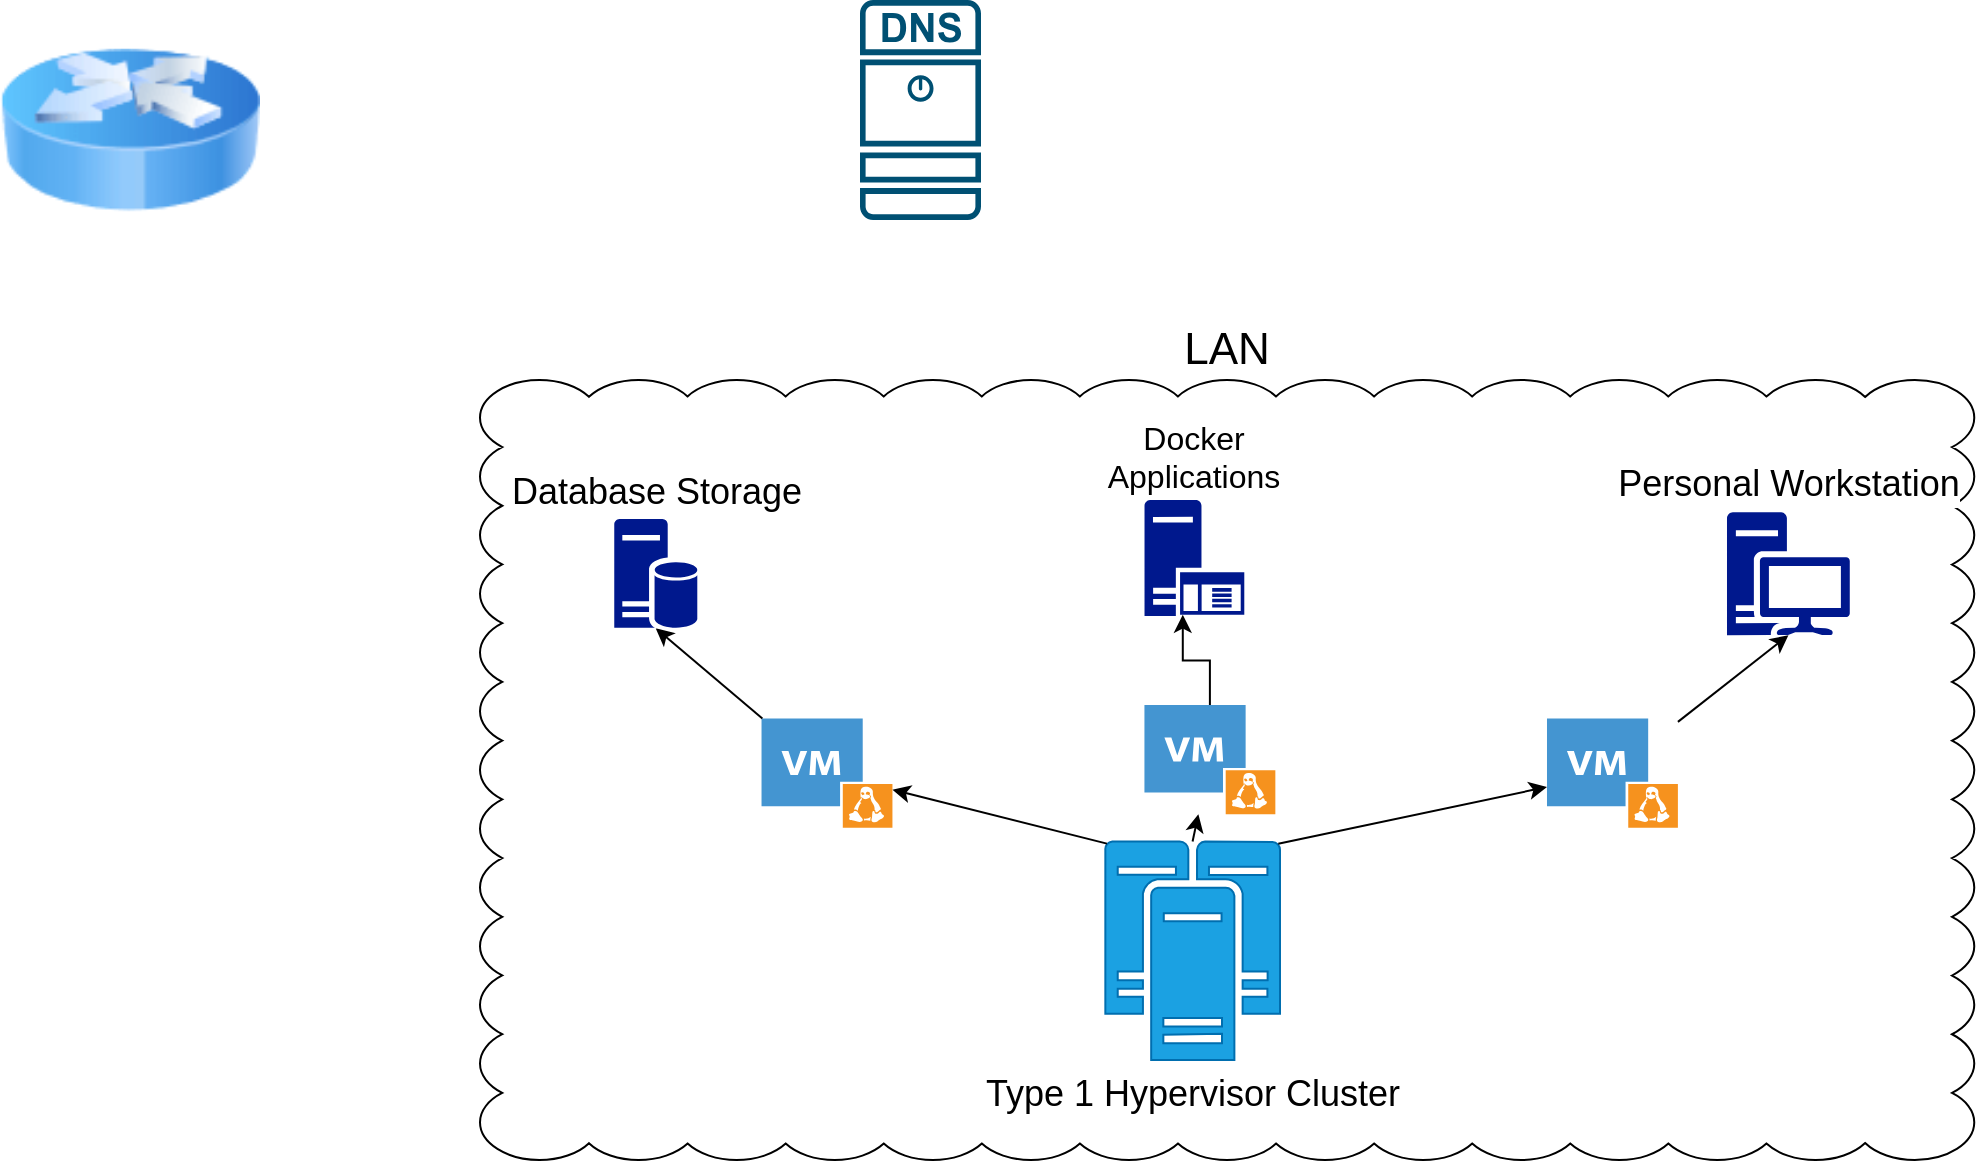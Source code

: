 <mxfile version="21.1.2" type="device" pages="5">
  <diagram id="l8hXMBHkgcEJcSW0mbfh" name="Atlas">
    <mxGraphModel dx="1098" dy="868" grid="1" gridSize="10" guides="1" tooltips="1" connect="1" arrows="1" fold="1" page="1" pageScale="1" pageWidth="1169" pageHeight="827" math="0" shadow="0">
      <root>
        <mxCell id="0" />
        <mxCell id="1" parent="0" />
        <mxCell id="WQT-Z8uVNMcMDlktqcV--1" value="" style="sketch=0;points=[[0.015,0.015,0],[0.985,0.015,0],[0.985,0.985,0],[0.015,0.985,0],[0.25,0,0],[0.5,0,0],[0.75,0,0],[1,0.25,0],[1,0.5,0],[1,0.75,0],[0.75,1,0],[0.5,1,0],[0.25,1,0],[0,0.75,0],[0,0.5,0],[0,0.25,0]];verticalLabelPosition=bottom;html=1;verticalAlign=top;aspect=fixed;align=center;pointerEvents=1;shape=mxgraph.cisco19.dns_server;fillColor=#005073;strokeColor=none;" vertex="1" parent="1">
          <mxGeometry x="560" y="190" width="60.5" height="110" as="geometry" />
        </mxCell>
        <mxCell id="WQT-Z8uVNMcMDlktqcV--3" value="" style="image;html=1;image=img/lib/clip_art/networking/Router_Icon_128x128.png" vertex="1" parent="1">
          <mxGeometry x="130" y="200" width="130" height="110" as="geometry" />
        </mxCell>
        <mxCell id="WQT-Z8uVNMcMDlktqcV--6" value="" style="group" vertex="1" connectable="0" parent="1">
          <mxGeometry x="370" y="380" width="747.13" height="390" as="geometry" />
        </mxCell>
        <mxCell id="WQT-Z8uVNMcMDlktqcV--5" value="LAN" style="whiteSpace=wrap;html=1;shape=mxgraph.basic.cloud_rect;labelPosition=center;verticalLabelPosition=top;align=center;verticalAlign=bottom;fontSize=22;" vertex="1" parent="WQT-Z8uVNMcMDlktqcV--6">
          <mxGeometry width="747.13" height="390" as="geometry" />
        </mxCell>
        <mxCell id="gu1yxmVQuiEHEdlH8d7m-2" value="&lt;font color=&quot;#000000&quot; style=&quot;font-size: 18px;&quot;&gt;Type 1 Hypervisor Cluster&lt;/font&gt;" style="sketch=0;aspect=fixed;pointerEvents=1;shadow=0;dashed=0;html=1;strokeColor=#006EAF;labelPosition=center;verticalLabelPosition=bottom;verticalAlign=top;align=center;fillColor=#1ba1e2;shape=mxgraph.mscae.enterprise.cluster_server;fontColor=#ffffff;fontSize=18;" vertex="1" parent="WQT-Z8uVNMcMDlktqcV--6">
          <mxGeometry x="312.585" y="230.732" width="87.415" height="109.268" as="geometry" />
        </mxCell>
        <mxCell id="gu1yxmVQuiEHEdlH8d7m-9" value="Database Storage" style="sketch=0;aspect=fixed;pointerEvents=1;shadow=0;dashed=0;html=1;strokeColor=none;labelPosition=center;verticalLabelPosition=top;verticalAlign=bottom;align=center;fillColor=#00188D;shape=mxgraph.mscae.enterprise.database_server;fontSize=18;" vertex="1" parent="WQT-Z8uVNMcMDlktqcV--6">
          <mxGeometry x="67.13" y="69.561" width="41.522" height="54.634" as="geometry" />
        </mxCell>
        <mxCell id="gu1yxmVQuiEHEdlH8d7m-10" value="Personal Workstation" style="sketch=0;aspect=fixed;pointerEvents=1;shadow=0;dashed=0;html=1;strokeColor=none;labelPosition=center;verticalLabelPosition=top;verticalAlign=bottom;align=center;fillColor=#00188D;shape=mxgraph.mscae.enterprise.workstation_client;labelBackgroundColor=#FFFFFF;labelBorderColor=none;fontSize=18;" vertex="1" parent="WQT-Z8uVNMcMDlktqcV--6">
          <mxGeometry x="623.494" y="66.146" width="61.463" height="61.463" as="geometry" />
        </mxCell>
        <mxCell id="gu1yxmVQuiEHEdlH8d7m-11" value="Docker Applications" style="sketch=0;aspect=fixed;pointerEvents=1;shadow=0;dashed=0;html=1;strokeColor=none;labelPosition=center;verticalLabelPosition=top;verticalAlign=bottom;align=center;fillColor=#00188D;shape=mxgraph.mscae.enterprise.application_server;fontSize=16;whiteSpace=wrap;" vertex="1" parent="WQT-Z8uVNMcMDlktqcV--6">
          <mxGeometry x="332.221" y="60" width="49.922" height="58.049" as="geometry" />
        </mxCell>
        <mxCell id="gu1yxmVQuiEHEdlH8d7m-16" value="" style="shadow=0;dashed=0;html=1;strokeColor=none;fillColor=#4495D1;labelPosition=center;verticalLabelPosition=bottom;verticalAlign=top;align=center;outlineConnect=0;shape=mxgraph.veeam.vm_linux;" vertex="1" parent="WQT-Z8uVNMcMDlktqcV--6">
          <mxGeometry x="140.766" y="169.268" width="65.455" height="54.634" as="geometry" />
        </mxCell>
        <mxCell id="gu1yxmVQuiEHEdlH8d7m-18" value="" style="endArrow=classic;html=1;rounded=0;exitX=0.01;exitY=0.01;exitDx=0;exitDy=0;exitPerimeter=0;" edge="1" parent="WQT-Z8uVNMcMDlktqcV--6" source="gu1yxmVQuiEHEdlH8d7m-2" target="gu1yxmVQuiEHEdlH8d7m-16">
          <mxGeometry width="50" height="50" relative="1" as="geometry">
            <mxPoint x="214.403" y="251.22" as="sourcePoint" />
            <mxPoint x="238.948" y="210.244" as="targetPoint" />
          </mxGeometry>
        </mxCell>
        <mxCell id="gu1yxmVQuiEHEdlH8d7m-19" value="" style="endArrow=classic;html=1;rounded=0;entryX=0.5;entryY=1;entryDx=0;entryDy=0;entryPerimeter=0;" edge="1" parent="WQT-Z8uVNMcMDlktqcV--6" source="gu1yxmVQuiEHEdlH8d7m-16" target="gu1yxmVQuiEHEdlH8d7m-9">
          <mxGeometry width="50" height="50" relative="1" as="geometry">
            <mxPoint x="34.403" y="152.195" as="sourcePoint" />
            <mxPoint x="75.312" y="118.049" as="targetPoint" />
          </mxGeometry>
        </mxCell>
        <mxCell id="gu1yxmVQuiEHEdlH8d7m-28" style="edgeStyle=orthogonalEdgeStyle;rounded=0;orthogonalLoop=1;jettySize=auto;html=1;entryX=0.384;entryY=0.988;entryDx=0;entryDy=0;entryPerimeter=0;" edge="1" parent="WQT-Z8uVNMcMDlktqcV--6" source="gu1yxmVQuiEHEdlH8d7m-20" target="gu1yxmVQuiEHEdlH8d7m-11">
          <mxGeometry relative="1" as="geometry" />
        </mxCell>
        <mxCell id="gu1yxmVQuiEHEdlH8d7m-20" value="" style="shadow=0;dashed=0;html=1;strokeColor=none;fillColor=#4495D1;labelPosition=center;verticalLabelPosition=bottom;verticalAlign=top;align=center;outlineConnect=0;shape=mxgraph.veeam.vm_linux;" vertex="1" parent="WQT-Z8uVNMcMDlktqcV--6">
          <mxGeometry x="332.221" y="162.439" width="65.455" height="54.634" as="geometry" />
        </mxCell>
        <mxCell id="gu1yxmVQuiEHEdlH8d7m-21" value="" style="shadow=0;dashed=0;html=1;strokeColor=none;fillColor=#4495D1;labelPosition=center;verticalLabelPosition=bottom;verticalAlign=top;align=center;outlineConnect=0;shape=mxgraph.veeam.vm_linux;" vertex="1" parent="WQT-Z8uVNMcMDlktqcV--6">
          <mxGeometry x="533.494" y="169.268" width="65.455" height="54.634" as="geometry" />
        </mxCell>
        <mxCell id="gu1yxmVQuiEHEdlH8d7m-22" value="" style="endArrow=classic;html=1;rounded=0;exitX=0.5;exitY=0;exitDx=0;exitDy=0;exitPerimeter=0;" edge="1" parent="WQT-Z8uVNMcMDlktqcV--6" source="gu1yxmVQuiEHEdlH8d7m-2" target="gu1yxmVQuiEHEdlH8d7m-20">
          <mxGeometry width="50" height="50" relative="1" as="geometry">
            <mxPoint x="320.766" y="230.732" as="sourcePoint" />
            <mxPoint x="361.675" y="196.585" as="targetPoint" />
          </mxGeometry>
        </mxCell>
        <mxCell id="gu1yxmVQuiEHEdlH8d7m-29" value="" style="endArrow=classic;html=1;rounded=0;exitX=0.99;exitY=0.01;exitDx=0;exitDy=0;exitPerimeter=0;" edge="1" parent="WQT-Z8uVNMcMDlktqcV--6" source="gu1yxmVQuiEHEdlH8d7m-2" target="gu1yxmVQuiEHEdlH8d7m-21">
          <mxGeometry width="50" height="50" relative="1" as="geometry">
            <mxPoint x="435.312" y="237.561" as="sourcePoint" />
            <mxPoint x="476.221" y="251.22" as="targetPoint" />
          </mxGeometry>
        </mxCell>
        <mxCell id="gu1yxmVQuiEHEdlH8d7m-30" value="" style="endArrow=classic;html=1;rounded=0;entryX=0.5;entryY=1;entryDx=0;entryDy=0;entryPerimeter=0;" edge="1" parent="WQT-Z8uVNMcMDlktqcV--6" source="gu1yxmVQuiEHEdlH8d7m-21" target="gu1yxmVQuiEHEdlH8d7m-10">
          <mxGeometry width="50" height="50" relative="1" as="geometry">
            <mxPoint x="574.403" y="182.927" as="sourcePoint" />
            <mxPoint x="615.312" y="148.78" as="targetPoint" />
          </mxGeometry>
        </mxCell>
      </root>
    </mxGraphModel>
  </diagram>
  <diagram id="P52P9S-a06f1SxzHJ9xL" name="Router">
    <mxGraphModel dx="1434" dy="884" grid="1" gridSize="10" guides="1" tooltips="1" connect="1" arrows="1" fold="1" page="1" pageScale="1" pageWidth="850" pageHeight="1100" math="0" shadow="0">
      <root>
        <mxCell id="0" />
        <mxCell id="1" parent="0" />
      </root>
    </mxGraphModel>
  </diagram>
  <diagram id="IpfZ6jYcBDe0vsMgIkGQ" name="Applications">
    <mxGraphModel dx="1434" dy="884" grid="1" gridSize="10" guides="1" tooltips="1" connect="1" arrows="1" fold="1" page="1" pageScale="1" pageWidth="850" pageHeight="1100" math="0" shadow="0">
      <root>
        <mxCell id="0" />
        <mxCell id="1" parent="0" />
      </root>
    </mxGraphModel>
  </diagram>
  <diagram id="r4-1OIfCurNtfyJURae8" name="Hypervisor">
    <mxGraphModel dx="1434" dy="884" grid="1" gridSize="10" guides="1" tooltips="1" connect="1" arrows="1" fold="1" page="1" pageScale="1" pageWidth="850" pageHeight="1100" math="0" shadow="0">
      <root>
        <mxCell id="0" />
        <mxCell id="1" parent="0" />
      </root>
    </mxGraphModel>
  </diagram>
  <diagram id="VJ-gFElBs96omwGYr6S_" name="Workstation">
    <mxGraphModel dx="1434" dy="884" grid="1" gridSize="10" guides="1" tooltips="1" connect="1" arrows="1" fold="1" page="1" pageScale="1" pageWidth="850" pageHeight="1100" math="0" shadow="0">
      <root>
        <mxCell id="0" />
        <mxCell id="1" parent="0" />
      </root>
    </mxGraphModel>
  </diagram>
</mxfile>
